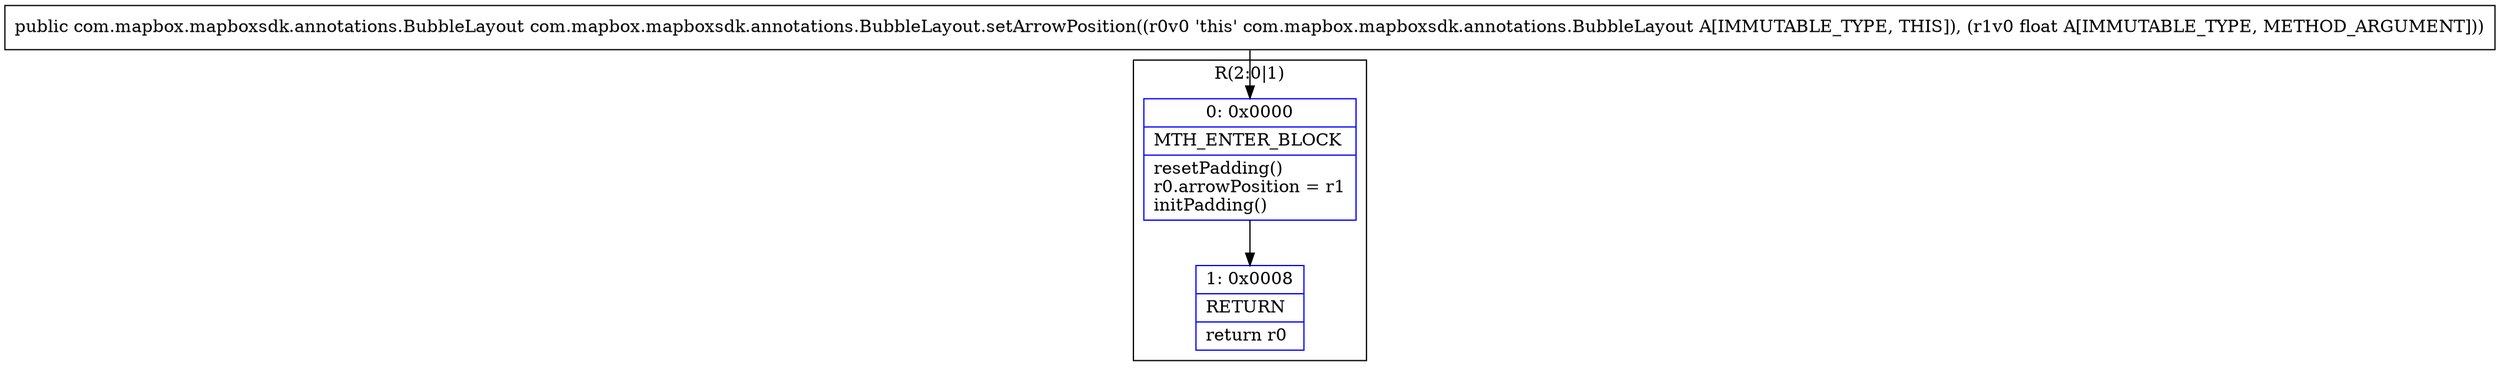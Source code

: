 digraph "CFG forcom.mapbox.mapboxsdk.annotations.BubbleLayout.setArrowPosition(F)Lcom\/mapbox\/mapboxsdk\/annotations\/BubbleLayout;" {
subgraph cluster_Region_887952588 {
label = "R(2:0|1)";
node [shape=record,color=blue];
Node_0 [shape=record,label="{0\:\ 0x0000|MTH_ENTER_BLOCK\l|resetPadding()\lr0.arrowPosition = r1\linitPadding()\l}"];
Node_1 [shape=record,label="{1\:\ 0x0008|RETURN\l|return r0\l}"];
}
MethodNode[shape=record,label="{public com.mapbox.mapboxsdk.annotations.BubbleLayout com.mapbox.mapboxsdk.annotations.BubbleLayout.setArrowPosition((r0v0 'this' com.mapbox.mapboxsdk.annotations.BubbleLayout A[IMMUTABLE_TYPE, THIS]), (r1v0 float A[IMMUTABLE_TYPE, METHOD_ARGUMENT])) }"];
MethodNode -> Node_0;
Node_0 -> Node_1;
}


